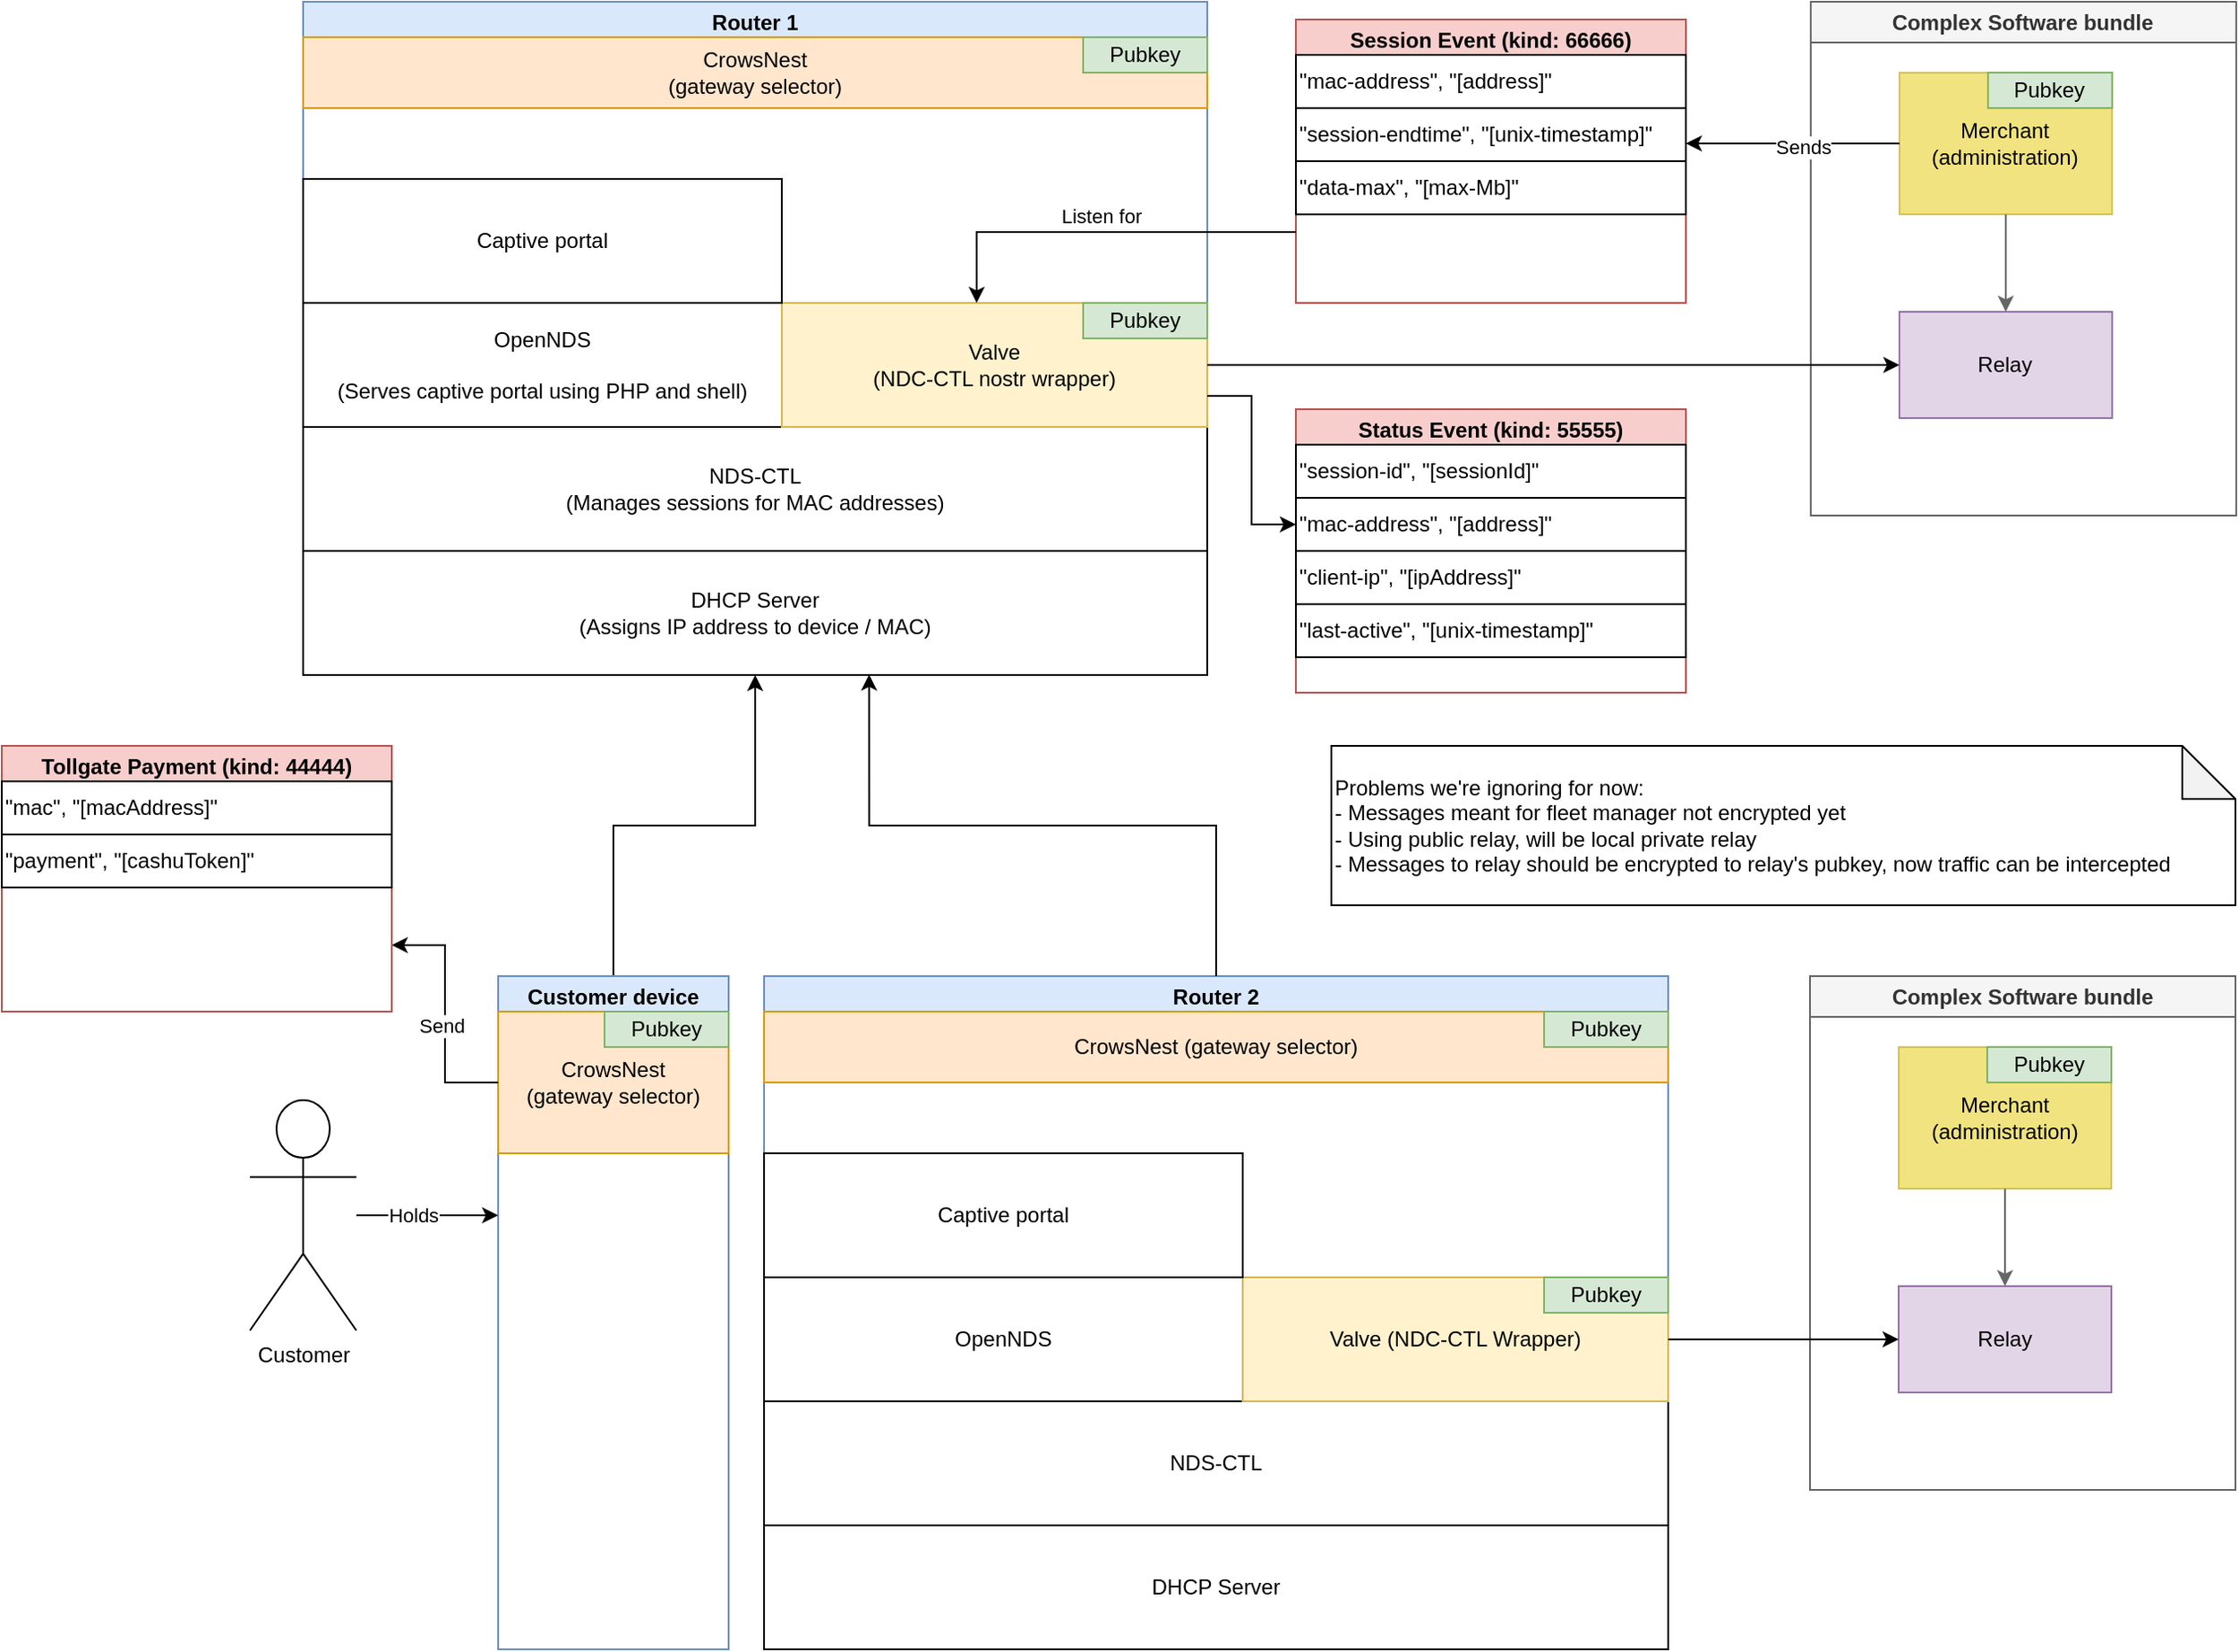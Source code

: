 <mxfile version="26.0.5">
  <diagram name="Page-1" id="K6BDlH2wR44itfKM2RGy">
    <mxGraphModel dx="1972" dy="651" grid="1" gridSize="10" guides="1" tooltips="1" connect="1" arrows="1" fold="1" page="1" pageScale="1" pageWidth="850" pageHeight="1100" math="0" shadow="0">
      <root>
        <mxCell id="0" />
        <mxCell id="1" parent="0" />
        <mxCell id="snuCuS9XE1tH68O9FYAI-6" value="Router 1" style="swimlane;whiteSpace=wrap;html=1;fillColor=#dae8fc;strokeColor=#6c8ebf;" parent="1" vertex="1">
          <mxGeometry x="70" y="120" width="510" height="380" as="geometry" />
        </mxCell>
        <mxCell id="snuCuS9XE1tH68O9FYAI-7" value="DHCP Server&lt;br&gt;&lt;div&gt;(Assigns IP address to device / MAC)&lt;/div&gt;" style="rounded=0;whiteSpace=wrap;html=1;" parent="snuCuS9XE1tH68O9FYAI-6" vertex="1">
          <mxGeometry y="310" width="510" height="70" as="geometry" />
        </mxCell>
        <mxCell id="snuCuS9XE1tH68O9FYAI-8" value="NDS-CTL&lt;br&gt;(Manages sessions for MAC addresses)" style="rounded=0;whiteSpace=wrap;html=1;" parent="snuCuS9XE1tH68O9FYAI-6" vertex="1">
          <mxGeometry y="240" width="510" height="70" as="geometry" />
        </mxCell>
        <mxCell id="snuCuS9XE1tH68O9FYAI-9" value="OpenNDS&lt;div&gt;&lt;br&gt;&lt;/div&gt;(Serves captive portal using PHP and shell)" style="rounded=0;whiteSpace=wrap;html=1;" parent="snuCuS9XE1tH68O9FYAI-6" vertex="1">
          <mxGeometry y="170" width="270" height="70" as="geometry" />
        </mxCell>
        <mxCell id="snuCuS9XE1tH68O9FYAI-10" value="Valve&lt;br&gt;(NDC-CTL nostr wrapper)" style="rounded=0;whiteSpace=wrap;html=1;fillColor=#fff2cc;strokeColor=#d6b656;" parent="snuCuS9XE1tH68O9FYAI-6" vertex="1">
          <mxGeometry x="270" y="170" width="240" height="70" as="geometry" />
        </mxCell>
        <mxCell id="snuCuS9XE1tH68O9FYAI-11" value="Captive portal" style="rounded=0;whiteSpace=wrap;html=1;" parent="snuCuS9XE1tH68O9FYAI-6" vertex="1">
          <mxGeometry y="100" width="270" height="70" as="geometry" />
        </mxCell>
        <mxCell id="snuCuS9XE1tH68O9FYAI-12" value="Pubkey" style="rounded=0;whiteSpace=wrap;html=1;fillColor=#d5e8d4;strokeColor=#82b366;" parent="snuCuS9XE1tH68O9FYAI-6" vertex="1">
          <mxGeometry x="440" y="170" width="70" height="20" as="geometry" />
        </mxCell>
        <mxCell id="snuCuS9XE1tH68O9FYAI-13" value="CrowsNest&lt;br&gt;(gateway selector)" style="rounded=0;whiteSpace=wrap;html=1;fillColor=#ffe6cc;strokeColor=#d79b00;" parent="snuCuS9XE1tH68O9FYAI-6" vertex="1">
          <mxGeometry y="20" width="510" height="40" as="geometry" />
        </mxCell>
        <mxCell id="snuCuS9XE1tH68O9FYAI-66" value="Pubkey" style="rounded=0;whiteSpace=wrap;html=1;fillColor=#d5e8d4;strokeColor=#82b366;" parent="snuCuS9XE1tH68O9FYAI-6" vertex="1">
          <mxGeometry x="440" y="20" width="70" height="20" as="geometry" />
        </mxCell>
        <mxCell id="snuCuS9XE1tH68O9FYAI-14" value="Complex Software bundle" style="swimlane;whiteSpace=wrap;html=1;fillColor=#f5f5f5;fontColor=#333333;strokeColor=#666666;" parent="1" vertex="1">
          <mxGeometry x="920.43" y="120" width="240" height="290" as="geometry" />
        </mxCell>
        <mxCell id="snuCuS9XE1tH68O9FYAI-15" value="Relay" style="whiteSpace=wrap;html=1;fillColor=#e1d5e7;strokeColor=#9673a6;" parent="snuCuS9XE1tH68O9FYAI-14" vertex="1">
          <mxGeometry x="50" y="175" width="120" height="60" as="geometry" />
        </mxCell>
        <mxCell id="snuCuS9XE1tH68O9FYAI-16" style="edgeStyle=orthogonalEdgeStyle;rounded=0;orthogonalLoop=1;jettySize=auto;html=1;entryX=0.5;entryY=0;entryDx=0;entryDy=0;fillColor=#f5f5f5;strokeColor=#666666;" parent="snuCuS9XE1tH68O9FYAI-14" source="snuCuS9XE1tH68O9FYAI-17" target="snuCuS9XE1tH68O9FYAI-15" edge="1">
          <mxGeometry relative="1" as="geometry" />
        </mxCell>
        <mxCell id="snuCuS9XE1tH68O9FYAI-17" value="Merchant (administration)" style="whiteSpace=wrap;html=1;fillColor=#e3c800;strokeColor=#B09500;fontColor=#000000;gradientColor=none;opacity=50;" parent="snuCuS9XE1tH68O9FYAI-14" vertex="1">
          <mxGeometry x="50" y="40" width="120" height="80" as="geometry" />
        </mxCell>
        <mxCell id="snuCuS9XE1tH68O9FYAI-18" value="Pubkey" style="rounded=0;whiteSpace=wrap;html=1;fillColor=#d5e8d4;strokeColor=#82b366;" parent="snuCuS9XE1tH68O9FYAI-14" vertex="1">
          <mxGeometry x="100" y="40" width="70" height="20" as="geometry" />
        </mxCell>
        <mxCell id="snuCuS9XE1tH68O9FYAI-19" style="edgeStyle=orthogonalEdgeStyle;rounded=0;orthogonalLoop=1;jettySize=auto;html=1;strokeColor=none;" parent="1" source="snuCuS9XE1tH68O9FYAI-10" target="snuCuS9XE1tH68O9FYAI-15" edge="1">
          <mxGeometry relative="1" as="geometry" />
        </mxCell>
        <mxCell id="snuCuS9XE1tH68O9FYAI-20" style="edgeStyle=orthogonalEdgeStyle;rounded=0;orthogonalLoop=1;jettySize=auto;html=1;" parent="1" source="snuCuS9XE1tH68O9FYAI-10" target="snuCuS9XE1tH68O9FYAI-15" edge="1">
          <mxGeometry relative="1" as="geometry" />
        </mxCell>
        <mxCell id="snuCuS9XE1tH68O9FYAI-21" style="edgeStyle=orthogonalEdgeStyle;rounded=0;orthogonalLoop=1;jettySize=auto;html=1;entryX=0.5;entryY=1;entryDx=0;entryDy=0;exitX=0.5;exitY=0;exitDx=0;exitDy=0;" parent="1" source="snuCuS9XE1tH68O9FYAI-31" target="snuCuS9XE1tH68O9FYAI-7" edge="1">
          <mxGeometry relative="1" as="geometry" />
        </mxCell>
        <mxCell id="snuCuS9XE1tH68O9FYAI-22" value="Router 2" style="swimlane;whiteSpace=wrap;html=1;fillColor=#dae8fc;strokeColor=#6c8ebf;" parent="1" vertex="1">
          <mxGeometry x="330" y="670" width="510" height="380" as="geometry" />
        </mxCell>
        <mxCell id="snuCuS9XE1tH68O9FYAI-23" value="DHCP Server" style="rounded=0;whiteSpace=wrap;html=1;" parent="snuCuS9XE1tH68O9FYAI-22" vertex="1">
          <mxGeometry y="310" width="510" height="70" as="geometry" />
        </mxCell>
        <mxCell id="snuCuS9XE1tH68O9FYAI-24" value="NDS-CTL" style="rounded=0;whiteSpace=wrap;html=1;" parent="snuCuS9XE1tH68O9FYAI-22" vertex="1">
          <mxGeometry y="240" width="510" height="70" as="geometry" />
        </mxCell>
        <mxCell id="snuCuS9XE1tH68O9FYAI-25" value="OpenNDS" style="rounded=0;whiteSpace=wrap;html=1;" parent="snuCuS9XE1tH68O9FYAI-22" vertex="1">
          <mxGeometry y="170" width="270" height="70" as="geometry" />
        </mxCell>
        <mxCell id="snuCuS9XE1tH68O9FYAI-26" value="Valve (NDC-CTL Wrapper)" style="rounded=0;whiteSpace=wrap;html=1;fillColor=#fff2cc;strokeColor=#d6b656;" parent="snuCuS9XE1tH68O9FYAI-22" vertex="1">
          <mxGeometry x="270" y="170" width="240" height="70" as="geometry" />
        </mxCell>
        <mxCell id="snuCuS9XE1tH68O9FYAI-27" value="Captive portal" style="rounded=0;whiteSpace=wrap;html=1;" parent="snuCuS9XE1tH68O9FYAI-22" vertex="1">
          <mxGeometry y="100" width="270" height="70" as="geometry" />
        </mxCell>
        <mxCell id="snuCuS9XE1tH68O9FYAI-28" value="Pubkey" style="rounded=0;whiteSpace=wrap;html=1;fillColor=#d5e8d4;strokeColor=#82b366;" parent="snuCuS9XE1tH68O9FYAI-22" vertex="1">
          <mxGeometry x="440" y="170" width="70" height="20" as="geometry" />
        </mxCell>
        <mxCell id="snuCuS9XE1tH68O9FYAI-29" value="CrowsNest (gateway selector)" style="rounded=0;whiteSpace=wrap;html=1;fillColor=#ffe6cc;strokeColor=#d79b00;" parent="snuCuS9XE1tH68O9FYAI-22" vertex="1">
          <mxGeometry y="20" width="510" height="40" as="geometry" />
        </mxCell>
        <mxCell id="snuCuS9XE1tH68O9FYAI-64" value="Pubkey" style="rounded=0;whiteSpace=wrap;html=1;fillColor=#d5e8d4;strokeColor=#82b366;" parent="snuCuS9XE1tH68O9FYAI-22" vertex="1">
          <mxGeometry x="440" y="20" width="70" height="20" as="geometry" />
        </mxCell>
        <mxCell id="snuCuS9XE1tH68O9FYAI-30" style="edgeStyle=orthogonalEdgeStyle;rounded=0;orthogonalLoop=1;jettySize=auto;html=1;entryX=0.626;entryY=0.996;entryDx=0;entryDy=0;entryPerimeter=0;exitX=0.5;exitY=0;exitDx=0;exitDy=0;" parent="1" source="snuCuS9XE1tH68O9FYAI-22" target="snuCuS9XE1tH68O9FYAI-7" edge="1">
          <mxGeometry relative="1" as="geometry">
            <mxPoint x="585" y="639" as="sourcePoint" />
            <mxPoint x="389.77" y="446.97" as="targetPoint" />
          </mxGeometry>
        </mxCell>
        <mxCell id="snuCuS9XE1tH68O9FYAI-31" value="Customer device" style="swimlane;whiteSpace=wrap;html=1;fillColor=#dae8fc;strokeColor=#6c8ebf;" parent="1" vertex="1">
          <mxGeometry x="180" y="670" width="130" height="380" as="geometry" />
        </mxCell>
        <mxCell id="snuCuS9XE1tH68O9FYAI-32" value="CrowsNest&lt;br&gt;&lt;div&gt;(gateway selector)&lt;/div&gt;" style="rounded=0;whiteSpace=wrap;html=1;fillColor=#ffe6cc;strokeColor=#d79b00;" parent="snuCuS9XE1tH68O9FYAI-31" vertex="1">
          <mxGeometry y="20" width="130" height="80" as="geometry" />
        </mxCell>
        <mxCell id="snuCuS9XE1tH68O9FYAI-65" value="Pubkey" style="rounded=0;whiteSpace=wrap;html=1;fillColor=#d5e8d4;strokeColor=#82b366;" parent="snuCuS9XE1tH68O9FYAI-31" vertex="1">
          <mxGeometry x="60" y="20" width="70" height="20" as="geometry" />
        </mxCell>
        <mxCell id="snuCuS9XE1tH68O9FYAI-33" style="edgeStyle=orthogonalEdgeStyle;rounded=0;orthogonalLoop=1;jettySize=auto;html=1;" parent="1" source="snuCuS9XE1tH68O9FYAI-37" edge="1">
          <mxGeometry relative="1" as="geometry">
            <mxPoint x="180" y="805" as="targetPoint" />
          </mxGeometry>
        </mxCell>
        <mxCell id="snuCuS9XE1tH68O9FYAI-34" value="Holds" style="edgeLabel;html=1;align=center;verticalAlign=middle;resizable=0;points=[];" parent="snuCuS9XE1tH68O9FYAI-33" vertex="1" connectable="0">
          <mxGeometry x="-0.205" relative="1" as="geometry">
            <mxPoint as="offset" />
          </mxGeometry>
        </mxCell>
        <mxCell id="snuCuS9XE1tH68O9FYAI-35" style="edgeStyle=orthogonalEdgeStyle;rounded=0;orthogonalLoop=1;jettySize=auto;html=1;entryX=1;entryY=0.75;entryDx=0;entryDy=0;exitX=0;exitY=0.5;exitDx=0;exitDy=0;" parent="1" source="snuCuS9XE1tH68O9FYAI-32" target="snuCuS9XE1tH68O9FYAI-60" edge="1">
          <mxGeometry relative="1" as="geometry" />
        </mxCell>
        <mxCell id="snuCuS9XE1tH68O9FYAI-36" value="Send" style="edgeLabel;html=1;align=center;verticalAlign=middle;resizable=0;points=[];" parent="snuCuS9XE1tH68O9FYAI-35" vertex="1" connectable="0">
          <mxGeometry x="-0.092" y="2" relative="1" as="geometry">
            <mxPoint as="offset" />
          </mxGeometry>
        </mxCell>
        <mxCell id="snuCuS9XE1tH68O9FYAI-37" value="Customer" style="shape=umlActor;verticalLabelPosition=bottom;verticalAlign=top;html=1;outlineConnect=0;" parent="1" vertex="1">
          <mxGeometry x="40" y="740" width="60" height="130" as="geometry" />
        </mxCell>
        <mxCell id="snuCuS9XE1tH68O9FYAI-38" value="Complex Software bundle" style="swimlane;whiteSpace=wrap;html=1;fillColor=#f5f5f5;fontColor=#333333;strokeColor=#666666;" parent="1" vertex="1">
          <mxGeometry x="920" y="670" width="240" height="290" as="geometry" />
        </mxCell>
        <mxCell id="snuCuS9XE1tH68O9FYAI-39" value="Relay" style="whiteSpace=wrap;html=1;fillColor=#e1d5e7;strokeColor=#9673a6;" parent="snuCuS9XE1tH68O9FYAI-38" vertex="1">
          <mxGeometry x="50" y="175" width="120" height="60" as="geometry" />
        </mxCell>
        <mxCell id="snuCuS9XE1tH68O9FYAI-40" style="edgeStyle=orthogonalEdgeStyle;rounded=0;orthogonalLoop=1;jettySize=auto;html=1;entryX=0.5;entryY=0;entryDx=0;entryDy=0;fillColor=#f5f5f5;strokeColor=#666666;" parent="snuCuS9XE1tH68O9FYAI-38" source="snuCuS9XE1tH68O9FYAI-41" target="snuCuS9XE1tH68O9FYAI-39" edge="1">
          <mxGeometry relative="1" as="geometry" />
        </mxCell>
        <mxCell id="snuCuS9XE1tH68O9FYAI-41" value="Merchant (administration)" style="whiteSpace=wrap;html=1;fillColor=#e3c800;strokeColor=#B09500;fontColor=#000000;gradientColor=none;opacity=50;" parent="snuCuS9XE1tH68O9FYAI-38" vertex="1">
          <mxGeometry x="50" y="40" width="120" height="80" as="geometry" />
        </mxCell>
        <mxCell id="snuCuS9XE1tH68O9FYAI-42" value="Pubkey" style="rounded=0;whiteSpace=wrap;html=1;fillColor=#d5e8d4;strokeColor=#82b366;" parent="snuCuS9XE1tH68O9FYAI-38" vertex="1">
          <mxGeometry x="100" y="40" width="70" height="20" as="geometry" />
        </mxCell>
        <mxCell id="snuCuS9XE1tH68O9FYAI-43" style="edgeStyle=orthogonalEdgeStyle;rounded=0;orthogonalLoop=1;jettySize=auto;html=1;" parent="1" source="snuCuS9XE1tH68O9FYAI-26" target="snuCuS9XE1tH68O9FYAI-39" edge="1">
          <mxGeometry relative="1" as="geometry" />
        </mxCell>
        <mxCell id="snuCuS9XE1tH68O9FYAI-45" value="Session Event (kind: 66666)" style="swimlane;whiteSpace=wrap;html=1;fillColor=#f8cecc;strokeColor=#b85450;" parent="1" vertex="1">
          <mxGeometry x="630" y="130" width="220" height="160" as="geometry" />
        </mxCell>
        <mxCell id="snuCuS9XE1tH68O9FYAI-46" value="&lt;span style=&quot;&quot;&gt;&quot;mac-address&quot;, &quot;[address]&quot;&lt;/span&gt;" style="whiteSpace=wrap;html=1;align=left;" parent="snuCuS9XE1tH68O9FYAI-45" vertex="1">
          <mxGeometry y="20" width="220" height="30" as="geometry" />
        </mxCell>
        <mxCell id="snuCuS9XE1tH68O9FYAI-47" value="&lt;span style=&quot;&quot;&gt;&quot;session-endtime&quot;, &quot;[unix-timestamp]&quot;&lt;/span&gt;" style="whiteSpace=wrap;html=1;align=left;" parent="snuCuS9XE1tH68O9FYAI-45" vertex="1">
          <mxGeometry y="50" width="220" height="30" as="geometry" />
        </mxCell>
        <mxCell id="snuCuS9XE1tH68O9FYAI-48" value="&lt;span style=&quot;&quot;&gt;&quot;data-max&quot;, &quot;[max-Mb]&quot;&lt;/span&gt;" style="whiteSpace=wrap;html=1;align=left;" parent="snuCuS9XE1tH68O9FYAI-45" vertex="1">
          <mxGeometry y="80" width="220" height="30" as="geometry" />
        </mxCell>
        <mxCell id="snuCuS9XE1tH68O9FYAI-49" style="edgeStyle=orthogonalEdgeStyle;rounded=0;orthogonalLoop=1;jettySize=auto;html=1;entryX=0.458;entryY=0;entryDx=0;entryDy=0;exitX=0;exitY=0.75;exitDx=0;exitDy=0;entryPerimeter=0;" parent="1" source="snuCuS9XE1tH68O9FYAI-45" target="snuCuS9XE1tH68O9FYAI-10" edge="1">
          <mxGeometry relative="1" as="geometry" />
        </mxCell>
        <mxCell id="snuCuS9XE1tH68O9FYAI-50" value="Listen for" style="edgeLabel;html=1;align=center;verticalAlign=middle;resizable=0;points=[];" parent="snuCuS9XE1tH68O9FYAI-49" vertex="1" connectable="0">
          <mxGeometry x="0.673" y="2" relative="1" as="geometry">
            <mxPoint x="68" y="-13" as="offset" />
          </mxGeometry>
        </mxCell>
        <mxCell id="snuCuS9XE1tH68O9FYAI-51" value="Status Event (kind: 55555)" style="swimlane;whiteSpace=wrap;html=1;fillColor=#f8cecc;strokeColor=#b85450;" parent="1" vertex="1">
          <mxGeometry x="630" y="350" width="220" height="160" as="geometry" />
        </mxCell>
        <mxCell id="snuCuS9XE1tH68O9FYAI-52" value="&lt;span style=&quot;&quot;&gt;&quot;mac-address&quot;, &quot;[address]&quot;&lt;/span&gt;" style="whiteSpace=wrap;html=1;align=left;" parent="snuCuS9XE1tH68O9FYAI-51" vertex="1">
          <mxGeometry y="50" width="220" height="30" as="geometry" />
        </mxCell>
        <mxCell id="snuCuS9XE1tH68O9FYAI-53" value="&lt;span style=&quot;&quot;&gt;&quot;session-id&quot;, &quot;[sessionId]&quot;&lt;/span&gt;" style="whiteSpace=wrap;html=1;align=left;" parent="snuCuS9XE1tH68O9FYAI-51" vertex="1">
          <mxGeometry y="20" width="220" height="30" as="geometry" />
        </mxCell>
        <mxCell id="snuCuS9XE1tH68O9FYAI-54" value="&lt;span style=&quot;&quot;&gt;&quot;client-ip&quot;, &quot;[ipAddress]&quot;&lt;/span&gt;" style="whiteSpace=wrap;html=1;align=left;" parent="snuCuS9XE1tH68O9FYAI-51" vertex="1">
          <mxGeometry y="80" width="220" height="30" as="geometry" />
        </mxCell>
        <mxCell id="snuCuS9XE1tH68O9FYAI-55" value="&lt;div style=&quot;&quot;&gt;&quot;last-active&quot;, &quot;[unix-timestamp]&quot;&lt;/div&gt;" style="whiteSpace=wrap;html=1;align=left;" parent="snuCuS9XE1tH68O9FYAI-51" vertex="1">
          <mxGeometry y="110" width="220" height="30" as="geometry" />
        </mxCell>
        <mxCell id="snuCuS9XE1tH68O9FYAI-56" style="edgeStyle=orthogonalEdgeStyle;rounded=0;orthogonalLoop=1;jettySize=auto;html=1;entryX=0;entryY=0.5;entryDx=0;entryDy=0;exitX=1;exitY=0.75;exitDx=0;exitDy=0;" parent="1" source="snuCuS9XE1tH68O9FYAI-10" target="snuCuS9XE1tH68O9FYAI-52" edge="1">
          <mxGeometry relative="1" as="geometry" />
        </mxCell>
        <mxCell id="snuCuS9XE1tH68O9FYAI-57" value="Problems we&#39;re ignoring for now:&lt;div&gt;- Messages meant for fleet manager not encrypted yet&lt;br&gt;&lt;/div&gt;&lt;div&gt;- Using public relay, will be local private relay&lt;/div&gt;&lt;div&gt;- Messages to relay should be encrypted to relay&#39;s pubkey, now traffic can be intercepted&lt;/div&gt;" style="shape=note;whiteSpace=wrap;html=1;backgroundOutline=1;darkOpacity=0.05;align=left;" parent="1" vertex="1">
          <mxGeometry x="650" y="540" width="510" height="90" as="geometry" />
        </mxCell>
        <mxCell id="snuCuS9XE1tH68O9FYAI-58" style="edgeStyle=orthogonalEdgeStyle;rounded=0;orthogonalLoop=1;jettySize=auto;html=1;" parent="1" source="snuCuS9XE1tH68O9FYAI-17" edge="1">
          <mxGeometry relative="1" as="geometry">
            <mxPoint x="850" y="200" as="targetPoint" />
          </mxGeometry>
        </mxCell>
        <mxCell id="snuCuS9XE1tH68O9FYAI-59" value="Sends" style="edgeLabel;html=1;align=center;verticalAlign=middle;resizable=0;points=[];" parent="snuCuS9XE1tH68O9FYAI-58" vertex="1" connectable="0">
          <mxGeometry x="-0.091" y="2" relative="1" as="geometry">
            <mxPoint as="offset" />
          </mxGeometry>
        </mxCell>
        <mxCell id="snuCuS9XE1tH68O9FYAI-60" value="Tollgate Payment (kind: 44444)" style="swimlane;whiteSpace=wrap;html=1;fillColor=#f8cecc;strokeColor=#b85450;" parent="1" vertex="1">
          <mxGeometry x="-100" y="540" width="220" height="150" as="geometry" />
        </mxCell>
        <mxCell id="snuCuS9XE1tH68O9FYAI-61" value="&lt;span style=&quot;&quot;&gt;&quot;payment&quot;, &quot;[cashuToken]&quot;&lt;/span&gt;" style="whiteSpace=wrap;html=1;align=left;" parent="snuCuS9XE1tH68O9FYAI-60" vertex="1">
          <mxGeometry y="50" width="220" height="30" as="geometry" />
        </mxCell>
        <mxCell id="snuCuS9XE1tH68O9FYAI-62" value="&lt;span style=&quot;&quot;&gt;&quot;mac&quot;, &quot;[macAddress]&quot;&lt;/span&gt;" style="whiteSpace=wrap;html=1;align=left;" parent="snuCuS9XE1tH68O9FYAI-60" vertex="1">
          <mxGeometry y="20" width="220" height="30" as="geometry" />
        </mxCell>
      </root>
    </mxGraphModel>
  </diagram>
</mxfile>
